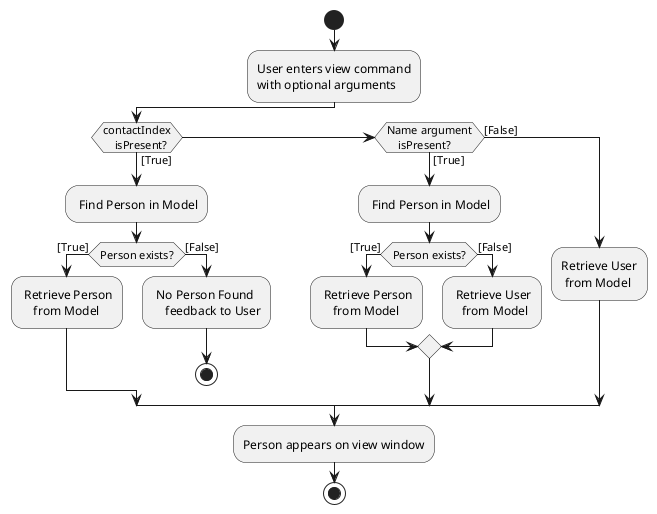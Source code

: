 @startuml
start
:User enters view command
with optional arguments;
if (contactIndex
    isPresent?) then ([True])
    : Find Person in Model;
    if (Person exists?) then ([True])
    : Retrieve Person
        from Model;
    else ([False])
    : No Person Found
        feedback to User;
        stop;
    endif
elseif (Name argument
    isPresent?) then ([True])
    : Find Person in Model;
    if (Person exists?) then ([True])
    : Retrieve Person
        from Model;
    else ([False])
    : Retrieve User
       from Model;
    endif
else ([False])
    :Retrieve User
     from Model;
endif
:Person appears on view window;
stop
@enduml
